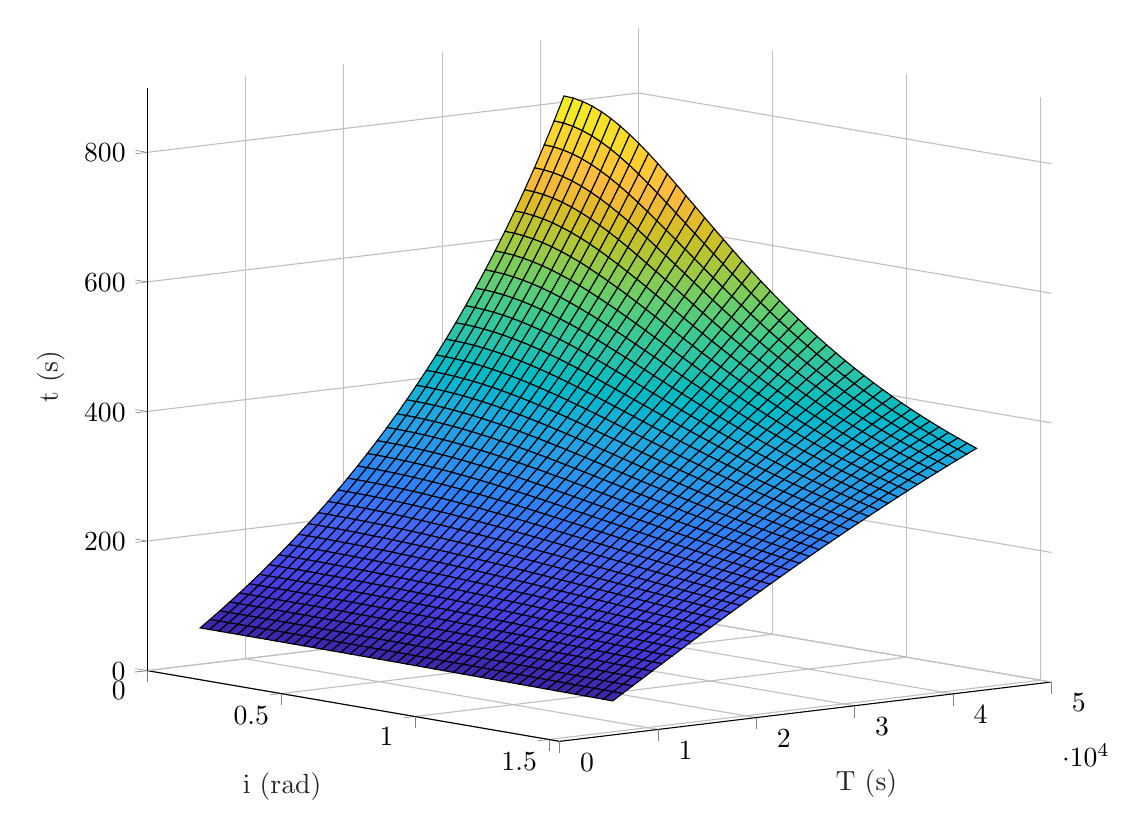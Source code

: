 % This file was created by matlab2tikz.
%
%The latest updates can be retrieved from
%  http://www.mathworks.com/matlabcentral/fileexchange/22022-matlab2tikz-matlab2tikz
%where you can also make suggestions and rate matlab2tikz.
%
\begin{tikzpicture}

\begin{axis}[%
width=4.521in,
height=3.566in,
at={(0.758in,0.481in)},
scale only axis,
xmin=0,
xmax=1.54,
tick align=outside,
xlabel style={font=\color{white!15!black}},
xlabel={i (rad)},
ymin=0,
ymax=50000,
ylabel style={font=\color{white!15!black}},
ylabel={T (s)},
zmin=0,
zmax=900,
zlabel style={font=\color{white!15!black}},
zlabel={t (s)},
view={-310}{9},
axis background/.style={fill=white},
axis x line*=bottom,
axis y line*=left,
axis z line*=left,
xmajorgrids,
ymajorgrids,
zmajorgrids
]

\addplot3[%
surf,
shader=flat corner, draw=black, z buffer=sort, colormap={mymap}{[1pt] rgb(0pt)=(0.242,0.15,0.66); rgb(1pt)=(0.244,0.153,0.673); rgb(2pt)=(0.246,0.157,0.685); rgb(3pt)=(0.248,0.161,0.696); rgb(4pt)=(0.25,0.165,0.707); rgb(5pt)=(0.252,0.169,0.718); rgb(6pt)=(0.254,0.173,0.729); rgb(7pt)=(0.256,0.177,0.739); rgb(8pt)=(0.258,0.181,0.75); rgb(9pt)=(0.259,0.185,0.761); rgb(11pt)=(0.263,0.193,0.783); rgb(12pt)=(0.265,0.197,0.794); rgb(13pt)=(0.266,0.201,0.804); rgb(14pt)=(0.268,0.205,0.815); rgb(15pt)=(0.269,0.209,0.825); rgb(16pt)=(0.27,0.214,0.835); rgb(17pt)=(0.272,0.218,0.844); rgb(18pt)=(0.273,0.223,0.853); rgb(19pt)=(0.274,0.228,0.861); rgb(20pt)=(0.275,0.233,0.869); rgb(21pt)=(0.276,0.238,0.877); rgb(22pt)=(0.277,0.243,0.884); rgb(23pt)=(0.277,0.249,0.891); rgb(24pt)=(0.278,0.254,0.897); rgb(25pt)=(0.279,0.26,0.903); rgb(26pt)=(0.279,0.265,0.909); rgb(27pt)=(0.28,0.271,0.915); rgb(28pt)=(0.28,0.276,0.92); rgb(29pt)=(0.281,0.282,0.925); rgb(30pt)=(0.281,0.287,0.93); rgb(31pt)=(0.281,0.293,0.935); rgb(32pt)=(0.281,0.298,0.94); rgb(33pt)=(0.281,0.304,0.944); rgb(34pt)=(0.281,0.309,0.948); rgb(35pt)=(0.281,0.315,0.952); rgb(36pt)=(0.281,0.32,0.956); rgb(37pt)=(0.281,0.326,0.96); rgb(38pt)=(0.281,0.331,0.964); rgb(39pt)=(0.28,0.337,0.967); rgb(40pt)=(0.28,0.342,0.97); rgb(41pt)=(0.279,0.347,0.973); rgb(42pt)=(0.278,0.353,0.976); rgb(43pt)=(0.278,0.358,0.979); rgb(44pt)=(0.277,0.364,0.982); rgb(45pt)=(0.275,0.369,0.984); rgb(46pt)=(0.274,0.375,0.986); rgb(47pt)=(0.273,0.38,0.988); rgb(48pt)=(0.271,0.386,0.99); rgb(49pt)=(0.269,0.392,0.991); rgb(50pt)=(0.267,0.397,0.992); rgb(51pt)=(0.265,0.403,0.994); rgb(52pt)=(0.262,0.409,0.995); rgb(53pt)=(0.259,0.414,0.996); rgb(54pt)=(0.256,0.42,0.997); rgb(55pt)=(0.252,0.426,0.997); rgb(56pt)=(0.247,0.432,0.998); rgb(57pt)=(0.242,0.438,0.999); rgb(58pt)=(0.237,0.444,1.0); rgb(59pt)=(0.231,0.45,1.0); rgb(60pt)=(0.225,0.456,0.999); rgb(61pt)=(0.219,0.462,0.997); rgb(62pt)=(0.213,0.468,0.995); rgb(63pt)=(0.207,0.474,0.993); rgb(64pt)=(0.201,0.48,0.991); rgb(65pt)=(0.195,0.486,0.989); rgb(66pt)=(0.19,0.492,0.987); rgb(67pt)=(0.187,0.497,0.984); rgb(68pt)=(0.185,0.503,0.982); rgb(69pt)=(0.183,0.508,0.979); rgb(70pt)=(0.182,0.514,0.977); rgb(71pt)=(0.181,0.519,0.974); rgb(72pt)=(0.179,0.524,0.971); rgb(73pt)=(0.178,0.53,0.968); rgb(74pt)=(0.178,0.535,0.964); rgb(75pt)=(0.177,0.54,0.96); rgb(76pt)=(0.177,0.545,0.956); rgb(77pt)=(0.176,0.55,0.952); rgb(78pt)=(0.175,0.555,0.947); rgb(79pt)=(0.174,0.56,0.943); rgb(80pt)=(0.172,0.566,0.939); rgb(81pt)=(0.169,0.571,0.936); rgb(82pt)=(0.165,0.576,0.932); rgb(83pt)=(0.161,0.581,0.929); rgb(84pt)=(0.157,0.585,0.925); rgb(85pt)=(0.154,0.59,0.922); rgb(86pt)=(0.151,0.595,0.918); rgb(87pt)=(0.149,0.6,0.915); rgb(88pt)=(0.147,0.604,0.911); rgb(89pt)=(0.146,0.609,0.908); rgb(90pt)=(0.145,0.614,0.905); rgb(91pt)=(0.143,0.618,0.902); rgb(92pt)=(0.141,0.623,0.9); rgb(93pt)=(0.138,0.627,0.897); rgb(94pt)=(0.135,0.632,0.895); rgb(95pt)=(0.132,0.636,0.893); rgb(96pt)=(0.129,0.641,0.891); rgb(97pt)=(0.125,0.645,0.889); rgb(98pt)=(0.122,0.65,0.886); rgb(99pt)=(0.118,0.654,0.883); rgb(100pt)=(0.115,0.658,0.88); rgb(101pt)=(0.112,0.663,0.877); rgb(102pt)=(0.108,0.667,0.873); rgb(103pt)=(0.105,0.671,0.87); rgb(104pt)=(0.101,0.675,0.865); rgb(105pt)=(0.096,0.679,0.861); rgb(106pt)=(0.091,0.683,0.856); rgb(107pt)=(0.086,0.686,0.851); rgb(108pt)=(0.079,0.69,0.846); rgb(109pt)=(0.071,0.694,0.841); rgb(110pt)=(0.063,0.697,0.836); rgb(111pt)=(0.053,0.701,0.83); rgb(112pt)=(0.043,0.704,0.824); rgb(113pt)=(0.033,0.707,0.818); rgb(114pt)=(0.023,0.71,0.812); rgb(115pt)=(0.015,0.713,0.806); rgb(116pt)=(0.009,0.716,0.8); rgb(117pt)=(0.005,0.719,0.794); rgb(118pt)=(0.002,0.722,0.788); rgb(119pt)=(0.001,0.725,0.781); rgb(120pt)=(0.002,0.728,0.775); rgb(121pt)=(0.005,0.73,0.769); rgb(122pt)=(0.009,0.733,0.762); rgb(123pt)=(0.016,0.735,0.756); rgb(124pt)=(0.025,0.738,0.749); rgb(125pt)=(0.037,0.74,0.743); rgb(126pt)=(0.05,0.742,0.736); rgb(127pt)=(0.064,0.745,0.729); rgb(128pt)=(0.077,0.747,0.722); rgb(129pt)=(0.09,0.749,0.716); rgb(130pt)=(0.102,0.751,0.709); rgb(131pt)=(0.114,0.753,0.702); rgb(132pt)=(0.125,0.755,0.695); rgb(133pt)=(0.135,0.757,0.688); rgb(134pt)=(0.145,0.759,0.681); rgb(135pt)=(0.153,0.761,0.674); rgb(136pt)=(0.161,0.763,0.667); rgb(137pt)=(0.168,0.766,0.66); rgb(138pt)=(0.174,0.768,0.653); rgb(139pt)=(0.18,0.77,0.645); rgb(140pt)=(0.185,0.772,0.638); rgb(141pt)=(0.191,0.774,0.63); rgb(142pt)=(0.195,0.776,0.623); rgb(143pt)=(0.2,0.779,0.615); rgb(144pt)=(0.206,0.781,0.607); rgb(145pt)=(0.212,0.783,0.598); rgb(146pt)=(0.218,0.785,0.59); rgb(147pt)=(0.224,0.787,0.581); rgb(148pt)=(0.232,0.789,0.573); rgb(149pt)=(0.24,0.79,0.564); rgb(150pt)=(0.249,0.792,0.555); rgb(151pt)=(0.259,0.794,0.545); rgb(152pt)=(0.27,0.795,0.536); rgb(153pt)=(0.281,0.796,0.527); rgb(154pt)=(0.293,0.797,0.517); rgb(155pt)=(0.305,0.798,0.507); rgb(156pt)=(0.318,0.799,0.497); rgb(157pt)=(0.33,0.8,0.488); rgb(158pt)=(0.342,0.801,0.477); rgb(159pt)=(0.355,0.802,0.467); rgb(160pt)=(0.367,0.802,0.456); rgb(161pt)=(0.38,0.803,0.445); rgb(162pt)=(0.392,0.803,0.434); rgb(163pt)=(0.405,0.803,0.423); rgb(164pt)=(0.418,0.803,0.412); rgb(165pt)=(0.432,0.803,0.401); rgb(166pt)=(0.446,0.802,0.39); rgb(167pt)=(0.461,0.802,0.38); rgb(168pt)=(0.475,0.801,0.369); rgb(169pt)=(0.49,0.8,0.359); rgb(170pt)=(0.504,0.799,0.348); rgb(171pt)=(0.519,0.798,0.337); rgb(172pt)=(0.533,0.797,0.327); rgb(173pt)=(0.547,0.796,0.316); rgb(175pt)=(0.575,0.793,0.294); rgb(176pt)=(0.589,0.791,0.283); rgb(177pt)=(0.602,0.79,0.273); rgb(178pt)=(0.616,0.788,0.262); rgb(179pt)=(0.63,0.786,0.252); rgb(180pt)=(0.643,0.784,0.242); rgb(181pt)=(0.657,0.782,0.233); rgb(182pt)=(0.67,0.78,0.224); rgb(183pt)=(0.683,0.777,0.215); rgb(184pt)=(0.696,0.775,0.207); rgb(185pt)=(0.709,0.773,0.2); rgb(186pt)=(0.722,0.77,0.192); rgb(187pt)=(0.734,0.768,0.185); rgb(188pt)=(0.747,0.765,0.178); rgb(189pt)=(0.759,0.763,0.172); rgb(190pt)=(0.771,0.76,0.166); rgb(191pt)=(0.783,0.758,0.161); rgb(192pt)=(0.794,0.755,0.157); rgb(193pt)=(0.806,0.753,0.155); rgb(194pt)=(0.817,0.75,0.153); rgb(195pt)=(0.828,0.748,0.154); rgb(196pt)=(0.839,0.746,0.155); rgb(197pt)=(0.85,0.744,0.156); rgb(198pt)=(0.86,0.741,0.159); rgb(199pt)=(0.87,0.739,0.162); rgb(200pt)=(0.88,0.737,0.165); rgb(201pt)=(0.89,0.735,0.17); rgb(202pt)=(0.9,0.734,0.175); rgb(203pt)=(0.909,0.732,0.181); rgb(204pt)=(0.918,0.731,0.189); rgb(205pt)=(0.927,0.73,0.197); rgb(206pt)=(0.936,0.729,0.206); rgb(207pt)=(0.944,0.729,0.215); rgb(208pt)=(0.952,0.728,0.224); rgb(209pt)=(0.961,0.729,0.231); rgb(210pt)=(0.969,0.729,0.237); rgb(211pt)=(0.977,0.73,0.242); rgb(212pt)=(0.984,0.733,0.245); rgb(213pt)=(0.99,0.737,0.243); rgb(214pt)=(0.995,0.741,0.239); rgb(215pt)=(0.997,0.746,0.235); rgb(216pt)=(0.997,0.751,0.231); rgb(217pt)=(0.997,0.757,0.227); rgb(218pt)=(0.997,0.763,0.222); rgb(219pt)=(0.997,0.768,0.218); rgb(220pt)=(0.997,0.774,0.214); rgb(221pt)=(0.996,0.78,0.209); rgb(222pt)=(0.996,0.786,0.205); rgb(223pt)=(0.995,0.791,0.201); rgb(224pt)=(0.994,0.797,0.197); rgb(225pt)=(0.992,0.803,0.194); rgb(226pt)=(0.991,0.809,0.191); rgb(227pt)=(0.989,0.816,0.188); rgb(228pt)=(0.986,0.822,0.185); rgb(229pt)=(0.984,0.828,0.182); rgb(230pt)=(0.981,0.834,0.179); rgb(231pt)=(0.978,0.84,0.176); rgb(232pt)=(0.975,0.847,0.173); rgb(233pt)=(0.972,0.853,0.17); rgb(234pt)=(0.969,0.859,0.167); rgb(235pt)=(0.967,0.865,0.164); rgb(236pt)=(0.965,0.872,0.161); rgb(237pt)=(0.963,0.878,0.158); rgb(238pt)=(0.962,0.884,0.156); rgb(239pt)=(0.961,0.89,0.153); rgb(240pt)=(0.96,0.896,0.151); rgb(241pt)=(0.96,0.902,0.148); rgb(242pt)=(0.96,0.908,0.145); rgb(243pt)=(0.96,0.914,0.142); rgb(244pt)=(0.96,0.92,0.138); rgb(245pt)=(0.961,0.926,0.134); rgb(246pt)=(0.962,0.932,0.13); rgb(247pt)=(0.963,0.938,0.126); rgb(248pt)=(0.964,0.944,0.122); rgb(249pt)=(0.966,0.949,0.117); rgb(250pt)=(0.967,0.955,0.112); rgb(251pt)=(0.969,0.961,0.106); rgb(252pt)=(0.971,0.967,0.1); rgb(253pt)=(0.973,0.972,0.094); rgb(254pt)=(0.975,0.978,0.087); rgb(255pt)=(0.977,0.984,0.081)}, mesh/rows=45]
table[row sep=crcr, point meta=\thisrow{c}] {%
%
x	y	z	c\\
0	5400	56	56\\
0	6400	67.2	67.2\\
0	7400	78.684	78.684\\
0	8400	90.462	90.462\\
0	9400	102.545	102.545\\
0	10400	114.947	114.947\\
0	11400	127.68	127.68\\
0	12400	140.757	140.757\\
0	13400	154.192	154.192\\
0	14400	168	168\\
0	15400	182.197	182.197\\
0	16400	196.8	196.8\\
0	17400	211.826	211.826\\
0	18400	227.294	227.294\\
0	19400	243.224	243.224\\
0	20400	259.636	259.636\\
0	21400	276.554	276.554\\
0	22400	294	294\\
0	23400	312	312\\
0	24400	330.581	330.581\\
0	25400	349.77	349.77\\
0	26400	369.6	369.6\\
0	27400	390.102	390.102\\
0	28400	411.31	411.31\\
0	29400	433.263	433.263\\
0	30400	456	456\\
0	31400	479.564	479.564\\
0	32400	504	504\\
0	33400	529.358	529.358\\
0	34400	555.692	555.692\\
0	35400	583.059	583.059\\
0	36400	611.52	611.52\\
0	37400	641.143	641.143\\
0	38400	672	672\\
0	39400	704.17	704.17\\
0	40400	737.739	737.739\\
0	41400	772.8	772.8\\
0	42400	809.455	809.455\\
0.035	5400	55.998	55.998\\
0.035	6400	67.196	67.196\\
0.035	7400	78.679	78.679\\
0.035	8400	90.455	90.455\\
0.035	9400	102.537	102.537\\
0.035	10400	114.936	114.936\\
0.035	11400	127.666	127.666\\
0.035	12400	140.74	140.74\\
0.035	13400	154.171	154.171\\
0.035	14400	167.975	167.975\\
0.035	15400	182.168	182.168\\
0.035	16400	196.765	196.765\\
0.035	17400	211.785	211.785\\
0.035	18400	227.246	227.246\\
0.035	19400	243.168	243.168\\
0.035	20400	259.572	259.572\\
0.035	21400	276.48	276.48\\
0.035	22400	293.915	293.915\\
0.035	23400	311.903	311.903\\
0.035	24400	330.47	330.47\\
0.035	25400	349.644	349.644\\
0.035	26400	369.457	369.457\\
0.035	27400	389.939	389.939\\
0.035	28400	411.127	411.127\\
0.035	29400	433.056	433.056\\
0.035	30400	455.766	455.766\\
0.035	31400	479.3	479.3\\
0.035	32400	503.704	503.704\\
0.035	33400	529.026	529.026\\
0.035	34400	555.319	555.319\\
0.035	35400	582.639	582.639\\
0.035	36400	611.049	611.049\\
0.035	37400	640.615	640.615\\
0.035	38400	671.408	671.408\\
0.035	39400	703.507	703.507\\
0.035	40400	736.995	736.995\\
0.035	41400	771.965	771.965\\
0.035	42400	808.518	808.518\\
0.07	5400	55.99	55.99\\
0.07	6400	67.186	67.186\\
0.07	7400	78.664	78.664\\
0.07	8400	90.435	90.435\\
0.07	9400	102.511	102.511\\
0.07	10400	114.904	114.904\\
0.07	11400	127.625	127.625\\
0.07	12400	140.689	140.689\\
0.07	13400	154.11	154.11\\
0.07	14400	167.901	167.901\\
0.07	15400	182.08	182.08\\
0.07	16400	196.661	196.661\\
0.07	17400	211.662	211.662\\
0.07	18400	227.103	227.103\\
0.07	19400	243.002	243.002\\
0.07	20400	259.379	259.379\\
0.07	21400	276.258	276.258\\
0.07	22400	293.66	293.66\\
0.07	23400	311.612	311.612\\
0.07	24400	330.138	330.138\\
0.07	25400	349.266	349.266\\
0.07	26400	369.028	369.028\\
0.07	27400	389.454	389.454\\
0.07	28400	410.578	410.578\\
0.07	29400	432.436	432.436\\
0.07	30400	455.068	455.068\\
0.07	31400	478.514	478.514\\
0.07	32400	502.819	502.819\\
0.07	33400	528.032	528.032\\
0.07	34400	554.202	554.202\\
0.07	35400	581.387	581.387\\
0.07	36400	609.645	609.645\\
0.07	37400	639.04	639.04\\
0.07	38400	669.643	669.643\\
0.07	39400	701.528	701.528\\
0.07	40400	734.777	734.777\\
0.07	41400	769.478	769.478\\
0.07	42400	805.729	805.729\\
0.105	5400	55.978	55.978\\
0.105	6400	67.168	67.168\\
0.105	7400	78.639	78.639\\
0.105	8400	90.402	90.402\\
0.105	9400	102.468	102.468\\
0.105	10400	114.849	114.849\\
0.105	11400	127.557	127.557\\
0.105	12400	140.605	140.605\\
0.105	13400	154.008	154.008\\
0.105	14400	167.778	167.778\\
0.105	15400	181.933	181.933\\
0.105	16400	196.487	196.487\\
0.105	17400	211.459	211.459\\
0.105	18400	226.865	226.865\\
0.105	19400	242.725	242.725\\
0.105	20400	259.06	259.06\\
0.105	21400	275.89	275.89\\
0.105	22400	293.238	293.238\\
0.105	23400	311.128	311.128\\
0.105	24400	329.587	329.587\\
0.105	25400	348.64	348.64\\
0.105	26400	368.317	368.317\\
0.105	27400	388.649	388.649\\
0.105	28400	409.668	409.668\\
0.105	29400	431.41	431.41\\
0.105	30400	453.911	453.911\\
0.105	31400	477.212	477.212\\
0.105	32400	501.356	501.356\\
0.105	33400	526.389	526.389\\
0.105	34400	552.359	552.359\\
0.105	35400	579.319	579.319\\
0.105	36400	607.327	607.327\\
0.105	37400	636.443	636.443\\
0.105	38400	666.733	666.733\\
0.105	39400	698.269	698.269\\
0.105	40400	731.127	731.127\\
0.105	41400	765.39	765.39\\
0.105	42400	801.149	801.149\\
0.14	5400	55.961	55.961\\
0.14	6400	67.143	67.143\\
0.14	7400	78.605	78.605\\
0.14	8400	90.356	90.356\\
0.14	9400	102.408	102.408\\
0.14	10400	114.773	114.773\\
0.14	11400	127.462	127.462\\
0.14	12400	140.488	140.488\\
0.14	13400	153.865	153.865\\
0.14	14400	167.607	167.607\\
0.14	15400	181.728	181.728\\
0.14	16400	196.246	196.246\\
0.14	17400	211.175	211.175\\
0.14	18400	226.533	226.533\\
0.14	19400	242.34	242.34\\
0.14	20400	258.615	258.615\\
0.14	21400	275.377	275.377\\
0.14	22400	292.65	292.65\\
0.14	23400	310.457	310.457\\
0.14	24400	328.821	328.821\\
0.14	25400	347.769	347.769\\
0.14	26400	367.33	367.33\\
0.14	27400	387.532	387.532\\
0.14	28400	408.406	408.406\\
0.14	29400	429.986	429.986\\
0.14	30400	452.309	452.309\\
0.14	31400	475.41	475.41\\
0.14	32400	499.332	499.332\\
0.14	33400	524.117	524.117\\
0.14	34400	549.811	549.811\\
0.14	35400	576.464	576.464\\
0.14	36400	604.13	604.13\\
0.14	37400	632.864	632.864\\
0.14	38400	662.728	662.728\\
0.14	39400	693.787	693.787\\
0.14	40400	726.113	726.113\\
0.14	41400	759.781	759.781\\
0.14	42400	794.872	794.872\\
0.175	5400	55.939	55.939\\
0.175	6400	67.111	67.111\\
0.175	7400	78.561	78.561\\
0.175	8400	90.297	90.297\\
0.175	9400	102.332	102.332\\
0.175	10400	114.675	114.675\\
0.175	11400	127.34	127.34\\
0.175	12400	140.338	140.338\\
0.175	13400	153.683	153.683\\
0.175	14400	167.388	167.388\\
0.175	15400	181.467	181.467\\
0.175	16400	195.937	195.937\\
0.175	17400	210.812	210.812\\
0.175	18400	226.11	226.11\\
0.175	19400	241.849	241.849\\
0.175	20400	258.047	258.047\\
0.175	21400	274.724	274.724\\
0.175	22400	291.901	291.901\\
0.175	23400	309.601	309.601\\
0.175	24400	327.846	327.846\\
0.175	25400	346.662	346.662\\
0.175	26400	366.074	366.074\\
0.175	27400	386.112	386.112\\
0.175	28400	406.803	406.803\\
0.175	29400	428.18	428.18\\
0.175	30400	450.276	450.276\\
0.175	31400	473.127	473.127\\
0.175	32400	496.769	496.769\\
0.175	33400	521.243	521.243\\
0.175	34400	546.592	546.592\\
0.175	35400	572.861	572.861\\
0.175	36400	600.099	600.099\\
0.175	37400	628.357	628.357\\
0.175	38400	657.691	657.691\\
0.175	39400	688.159	688.159\\
0.175	40400	719.826	719.826\\
0.175	41400	752.758	752.758\\
0.175	42400	787.028	787.028\\
0.21	5400	55.913	55.913\\
0.21	6400	67.073	67.073\\
0.21	7400	78.507	78.507\\
0.21	8400	90.225	90.225\\
0.21	9400	102.238	102.238\\
0.21	10400	114.557	114.557\\
0.21	11400	127.192	127.192\\
0.21	12400	140.156	140.156\\
0.21	13400	153.461	153.461\\
0.21	14400	167.121	167.121\\
0.21	15400	181.15	181.15\\
0.21	16400	195.562	195.562\\
0.21	17400	210.372	210.372\\
0.21	18400	225.597	225.597\\
0.21	19400	241.253	241.253\\
0.21	20400	257.359	257.359\\
0.21	21400	273.933	273.933\\
0.21	22400	290.995	290.995\\
0.21	23400	308.566	308.566\\
0.21	24400	326.668	326.668\\
0.21	25400	345.325	345.325\\
0.21	26400	364.56	364.56\\
0.21	27400	384.401	384.401\\
0.21	28400	404.874	404.874\\
0.21	29400	426.008	426.008\\
0.21	30400	447.834	447.834\\
0.21	31400	470.385	470.385\\
0.21	32400	493.695	493.695\\
0.21	33400	517.801	517.801\\
0.21	34400	542.741	542.741\\
0.21	35400	568.556	568.556\\
0.21	36400	595.289	595.289\\
0.21	37400	622.988	622.988\\
0.21	38400	651.699	651.699\\
0.21	39400	681.477	681.477\\
0.21	40400	712.374	712.374\\
0.21	41400	744.451	744.451\\
0.21	42400	777.768	777.768\\
0.245	5400	55.881	55.881\\
0.245	6400	67.027	67.027\\
0.245	7400	78.444	78.444\\
0.245	8400	90.141	90.141\\
0.245	9400	102.129	102.129\\
0.245	10400	114.417	114.417\\
0.245	11400	127.018	127.018\\
0.245	12400	139.942	139.942\\
0.245	13400	153.201	153.201\\
0.245	14400	166.809	166.809\\
0.245	15400	180.778	180.778\\
0.245	16400	195.122	195.122\\
0.245	17400	209.856	209.856\\
0.245	18400	224.996	224.996\\
0.245	19400	240.556	240.556\\
0.245	20400	256.555	256.555\\
0.245	21400	273.009	273.009\\
0.245	22400	289.937	289.937\\
0.245	23400	307.36	307.36\\
0.245	24400	325.296	325.296\\
0.245	25400	343.768	343.768\\
0.245	26400	362.799	362.799\\
0.245	27400	382.413	382.413\\
0.245	28400	402.634	402.634\\
0.245	29400	423.489	423.489\\
0.245	30400	445.006	445.006\\
0.245	31400	467.214	467.214\\
0.245	32400	490.144	490.144\\
0.245	33400	513.83	513.83\\
0.245	34400	538.304	538.304\\
0.245	35400	563.603	563.603\\
0.245	36400	589.766	589.766\\
0.245	37400	616.831	616.831\\
0.245	38400	644.842	644.842\\
0.245	39400	673.843	673.843\\
0.245	40400	703.879	703.879\\
0.245	41400	735.001	735.001\\
0.245	42400	767.259	767.259\\
0.28	5400	55.846	55.846\\
0.28	6400	66.975	66.975\\
0.28	7400	78.371	78.371\\
0.28	8400	90.044	90.044\\
0.28	9400	102.003	102.003\\
0.28	10400	114.257	114.257\\
0.28	11400	126.818	126.818\\
0.28	12400	139.696	139.696\\
0.28	13400	152.903	152.903\\
0.28	14400	166.451	166.451\\
0.28	15400	180.353	180.353\\
0.28	16400	194.62	194.62\\
0.28	17400	209.268	209.268\\
0.28	18400	224.311	224.311\\
0.28	19400	239.762	239.762\\
0.28	20400	255.639	255.639\\
0.28	21400	271.958	271.958\\
0.28	22400	288.735	288.735\\
0.28	23400	305.989	305.989\\
0.28	24400	323.738	323.738\\
0.28	25400	342.003	342.003\\
0.28	26400	360.804	360.804\\
0.28	27400	380.163	380.163\\
0.28	28400	400.102	400.102\\
0.28	29400	420.645	420.645\\
0.28	30400	441.816	441.816\\
0.28	31400	463.643	463.643\\
0.28	32400	486.152	486.152\\
0.28	33400	509.371	509.371\\
0.28	34400	533.331	533.331\\
0.28	35400	558.062	558.062\\
0.28	36400	583.597	583.597\\
0.28	37400	609.969	609.969\\
0.28	38400	637.214	637.214\\
0.28	39400	665.369	665.369\\
0.28	40400	694.472	694.472\\
0.28	41400	724.562	724.562\\
0.28	42400	755.68	755.68\\
0.315	5400	55.805	55.805\\
0.315	6400	66.916	66.916\\
0.315	7400	78.29	78.29\\
0.315	8400	89.935	89.935\\
0.315	9400	101.861	101.861\\
0.315	10400	114.077	114.077\\
0.315	11400	126.594	126.594\\
0.315	12400	139.421	139.421\\
0.315	13400	152.569	152.569\\
0.315	14400	166.051	166.051\\
0.315	15400	179.876	179.876\\
0.315	16400	194.058	194.058\\
0.315	17400	208.61	208.61\\
0.315	18400	223.544	223.544\\
0.315	19400	238.875	238.875\\
0.315	20400	254.617	254.617\\
0.315	21400	270.785	270.785\\
0.315	22400	287.394	287.394\\
0.315	23400	304.462	304.462\\
0.315	24400	322.006	322.006\\
0.315	25400	340.042	340.042\\
0.315	26400	358.59	358.59\\
0.315	27400	377.669	377.669\\
0.315	28400	397.298	397.298\\
0.315	29400	417.5	417.5\\
0.315	30400	438.295	438.295\\
0.315	31400	459.707	459.707\\
0.315	32400	481.757	481.757\\
0.315	33400	504.472	504.472\\
0.315	34400	527.876	527.876\\
0.315	35400	551.995	551.995\\
0.315	36400	576.856	576.856\\
0.315	37400	602.486	602.486\\
0.315	38400	628.915	628.915\\
0.315	39400	656.172	656.172\\
0.315	40400	684.286	684.286\\
0.315	41400	713.288	713.288\\
0.315	42400	743.21	743.21\\
0.35	5400	55.76	55.76\\
0.35	6400	66.851	66.851\\
0.35	7400	78.199	78.199\\
0.35	8400	89.814	89.814\\
0.35	9400	101.704	101.704\\
0.35	10400	113.878	113.878\\
0.35	11400	126.346	126.346\\
0.35	12400	139.116	139.116\\
0.35	13400	152.2	152.2\\
0.35	14400	165.608	165.608\\
0.35	15400	179.35	179.35\\
0.35	16400	193.438	193.438\\
0.35	17400	207.884	207.884\\
0.35	18400	222.7	222.7\\
0.35	19400	237.898	237.898\\
0.35	20400	253.492	253.492\\
0.35	21400	269.496	269.496\\
0.35	22400	285.923	285.923\\
0.35	23400	302.789	302.789\\
0.35	24400	320.108	320.108\\
0.35	25400	337.897	337.897\\
0.35	26400	356.171	356.171\\
0.35	27400	374.948	374.948\\
0.35	28400	394.245	394.245\\
0.35	29400	414.08	414.08\\
0.35	30400	434.472	434.472\\
0.35	31400	455.439	455.439\\
0.35	32400	477.002	477.002\\
0.35	33400	499.18	499.18\\
0.35	34400	521.994	521.994\\
0.35	35400	545.466	545.466\\
0.35	36400	569.618	569.618\\
0.35	37400	594.47	594.47\\
0.35	38400	620.045	620.045\\
0.35	39400	646.366	646.366\\
0.35	40400	673.454	673.454\\
0.35	41400	701.334	701.334\\
0.35	42400	730.026	730.026\\
0.385	5400	55.711	55.711\\
0.385	6400	66.779	66.779\\
0.385	7400	78.1	78.1\\
0.385	8400	89.682	89.682\\
0.385	9400	101.532	101.532\\
0.385	10400	113.66	113.66\\
0.385	11400	126.074	126.074\\
0.385	12400	138.783	138.783\\
0.385	13400	151.797	151.797\\
0.385	14400	165.124	165.124\\
0.385	15400	178.776	178.776\\
0.385	16400	192.762	192.762\\
0.385	17400	207.093	207.093\\
0.385	18400	221.781	221.781\\
0.385	19400	236.837	236.837\\
0.385	20400	252.272	252.272\\
0.385	21400	268.099	268.099\\
0.385	22400	284.33	284.33\\
0.385	23400	300.979	300.979\\
0.385	24400	318.058	318.058\\
0.385	25400	335.582	335.582\\
0.385	26400	353.565	353.565\\
0.385	27400	372.021	372.021\\
0.385	28400	390.964	390.964\\
0.385	29400	410.411	410.411\\
0.385	30400	430.376	430.376\\
0.385	31400	450.876	450.876\\
0.385	32400	471.926	471.926\\
0.385	33400	493.543	493.543\\
0.385	34400	515.742	515.742\\
0.385	35400	538.542	538.542\\
0.385	36400	561.957	561.957\\
0.385	37400	586.005	586.005\\
0.385	38400	610.702	610.702\\
0.385	39400	636.064	636.064\\
0.385	40400	662.107	662.107\\
0.385	41400	688.846	688.846\\
0.385	42400	716.295	716.295\\
0.42	5400	55.657	55.657\\
0.42	6400	66.701	66.701\\
0.42	7400	77.992	77.992\\
0.42	8400	89.538	89.538\\
0.42	9400	101.346	101.346\\
0.42	10400	113.424	113.424\\
0.42	11400	125.78	125.78\\
0.42	12400	138.423	138.423\\
0.42	13400	151.36	151.36\\
0.42	14400	164.602	164.602\\
0.42	15400	178.156	178.156\\
0.42	16400	192.033	192.033\\
0.42	17400	206.242	206.242\\
0.42	18400	220.792	220.792\\
0.42	19400	235.695	235.695\\
0.42	20400	250.961	250.961\\
0.42	21400	266.6	266.6\\
0.42	22400	282.623	282.623\\
0.42	23400	299.042	299.042\\
0.42	24400	315.868	315.868\\
0.42	25400	333.112	333.112\\
0.42	26400	350.788	350.788\\
0.42	27400	368.906	368.906\\
0.42	28400	387.479	387.479\\
0.42	29400	406.52	406.52\\
0.42	30400	426.041	426.041\\
0.42	31400	446.054	446.054\\
0.42	32400	466.573	466.573\\
0.42	33400	487.609	487.609\\
0.42	34400	509.176	509.176\\
0.42	35400	531.284	531.284\\
0.42	36400	553.947	553.947\\
0.42	37400	577.176	577.176\\
0.42	38400	600.982	600.982\\
0.42	39400	625.375	625.375\\
0.42	40400	650.366	650.366\\
0.42	41400	675.963	675.963\\
0.42	42400	702.173	702.173\\
0.455	5400	55.599	55.599\\
0.455	6400	66.617	66.617\\
0.455	7400	77.876	77.876\\
0.455	8400	89.383	89.383\\
0.455	9400	101.146	101.146\\
0.455	10400	113.17	113.17\\
0.455	11400	125.464	125.464\\
0.455	12400	138.036	138.036\\
0.455	13400	150.893	150.893\\
0.455	14400	164.042	164.042\\
0.455	15400	177.493	177.493\\
0.455	16400	191.254	191.254\\
0.455	17400	205.332	205.332\\
0.455	18400	219.738	219.738\\
0.455	19400	234.479	234.479\\
0.455	20400	249.566	249.566\\
0.455	21400	265.006	265.006\\
0.455	22400	280.811	280.811\\
0.455	23400	296.988	296.988\\
0.455	24400	313.548	313.548\\
0.455	25400	330.501	330.501\\
0.455	26400	347.856	347.856\\
0.455	27400	365.623	365.623\\
0.455	28400	383.813	383.813\\
0.455	29400	402.434	402.434\\
0.455	30400	421.496	421.496\\
0.455	31400	441.009	441.009\\
0.455	32400	460.983	460.983\\
0.455	33400	481.426	481.426\\
0.455	34400	502.348	502.348\\
0.455	35400	523.756	523.756\\
0.455	36400	545.658	545.658\\
0.455	37400	568.062	568.062\\
0.455	38400	590.974	590.974\\
0.455	39400	614.4	614.4\\
0.455	40400	638.345	638.345\\
0.455	41400	662.811	662.811\\
0.455	42400	687.802	687.802\\
0.49	5400	55.537	55.537\\
0.49	6400	66.527	66.527\\
0.49	7400	77.752	77.752\\
0.49	8400	89.218	89.218\\
0.49	9400	100.932	100.932\\
0.49	10400	112.899	112.899\\
0.49	11400	125.128	125.128\\
0.49	12400	137.624	137.624\\
0.49	13400	150.395	150.395\\
0.49	14400	163.448	163.448\\
0.49	15400	176.789	176.789\\
0.49	16400	190.427	190.427\\
0.49	17400	204.369	204.369\\
0.49	18400	218.622	218.622\\
0.49	19400	233.194	233.194\\
0.49	20400	248.093	248.093\\
0.49	21400	263.326	263.326\\
0.49	22400	278.902	278.902\\
0.49	23400	294.829	294.829\\
0.49	24400	311.113	311.113\\
0.49	25400	327.763	327.763\\
0.49	26400	344.788	344.788\\
0.49	27400	362.193	362.193\\
0.49	28400	379.988	379.988\\
0.49	29400	398.178	398.178\\
0.49	30400	416.772	416.772\\
0.49	31400	435.776	435.776\\
0.49	32400	455.197	455.197\\
0.49	33400	475.04	475.04\\
0.49	34400	495.311	495.311\\
0.49	35400	516.015	516.015\\
0.49	36400	537.156	537.156\\
0.49	37400	558.737	558.737\\
0.49	38400	580.762	580.762\\
0.49	39400	603.231	603.231\\
0.49	40400	626.146	626.146\\
0.49	41400	649.505	649.505\\
0.49	42400	673.306	673.306\\
0.525	5400	55.471	55.471\\
0.525	6400	66.431	66.431\\
0.525	7400	77.62	77.62\\
0.525	8400	89.042	89.042\\
0.525	9400	100.704	100.704\\
0.525	10400	112.612	112.612\\
0.525	11400	124.771	124.771\\
0.525	12400	137.188	137.188\\
0.525	13400	149.869	149.869\\
0.525	14400	162.82	162.82\\
0.525	15400	176.047	176.047\\
0.525	16400	189.556	189.556\\
0.525	17400	203.355	203.355\\
0.525	18400	217.449	217.449\\
0.525	19400	231.844	231.844\\
0.525	20400	246.548	246.548\\
0.525	21400	261.567	261.567\\
0.525	22400	276.907	276.907\\
0.525	23400	292.574	292.574\\
0.525	24400	308.574	308.574\\
0.525	25400	324.914	324.914\\
0.525	26400	341.599	341.599\\
0.525	27400	358.635	358.635\\
0.525	28400	376.027	376.027\\
0.525	29400	393.78	393.78\\
0.525	30400	411.899	411.899\\
0.525	31400	430.389	430.389\\
0.525	32400	449.252	449.252\\
0.525	33400	468.493	468.493\\
0.525	34400	488.114	488.114\\
0.525	35400	508.116	508.116\\
0.525	36400	528.501	528.501\\
0.525	37400	549.27	549.27\\
0.525	38400	570.421	570.421\\
0.525	39400	591.952	591.952\\
0.525	40400	613.862	613.862\\
0.525	41400	636.144	636.144\\
0.525	42400	658.795	658.795\\
0.56	5400	55.401	55.401\\
0.56	6400	66.33	66.33\\
0.56	7400	77.48	77.48\\
0.56	8400	88.857	88.857\\
0.56	9400	100.465	100.465\\
0.56	10400	112.31	112.31\\
0.56	11400	124.396	124.396\\
0.56	12400	136.73	136.73\\
0.56	13400	149.316	149.316\\
0.56	14400	162.161	162.161\\
0.56	15400	175.268	175.268\\
0.56	16400	188.644	188.644\\
0.56	17400	202.294	202.294\\
0.56	18400	216.223	216.223\\
0.56	19400	230.436	230.436\\
0.56	20400	244.939	244.939\\
0.56	21400	259.736	259.736\\
0.56	22400	274.833	274.833\\
0.56	23400	290.234	290.234\\
0.56	24400	305.944	305.944\\
0.56	25400	321.967	321.967\\
0.56	26400	338.306	338.306\\
0.56	27400	354.967	354.967\\
0.56	28400	371.952	371.952\\
0.56	29400	389.264	389.264\\
0.56	30400	406.906	406.906\\
0.56	31400	424.879	424.879\\
0.56	32400	443.186	443.186\\
0.56	33400	461.827	461.827\\
0.56	34400	480.802	480.802\\
0.56	35400	500.11	500.11\\
0.56	36400	519.751	519.751\\
0.56	37400	539.722	539.722\\
0.56	38400	560.018	560.018\\
0.56	39400	580.637	580.637\\
0.56	40400	601.573	601.573\\
0.56	41400	622.817	622.817\\
0.56	42400	644.364	644.364\\
0.595	5400	55.328	55.328\\
0.595	6400	66.224	66.224\\
0.595	7400	77.334	77.334\\
0.595	8400	88.662	88.662\\
0.595	9400	100.214	100.214\\
0.595	10400	111.992	111.992\\
0.595	11400	124.003	124.003\\
0.595	12400	136.25	136.25\\
0.595	13400	148.738	148.738\\
0.595	14400	161.472	161.472\\
0.595	15400	174.456	174.456\\
0.595	16400	187.693	187.693\\
0.595	17400	201.19	201.19\\
0.595	18400	214.949	214.949\\
0.595	19400	228.974	228.974\\
0.595	20400	243.271	243.271\\
0.595	21400	257.842	257.842\\
0.595	22400	272.69	272.69\\
0.595	23400	287.82	287.82\\
0.595	24400	303.234	303.234\\
0.595	25400	318.936	318.936\\
0.595	26400	334.926	334.926\\
0.595	27400	351.208	351.208\\
0.595	28400	367.784	367.784\\
0.595	29400	384.653	384.653\\
0.595	30400	401.818	401.818\\
0.595	31400	419.277	419.277\\
0.595	32400	437.031	437.031\\
0.595	33400	455.078	455.078\\
0.595	34400	473.416	473.416\\
0.595	35400	492.043	492.043\\
0.595	36400	510.955	510.955\\
0.595	37400	530.147	530.147\\
0.595	38400	549.615	549.615\\
0.595	39400	569.351	569.351\\
0.595	40400	589.348	589.348\\
0.595	41400	609.598	609.598\\
0.595	42400	630.09	630.09\\
0.63	5400	55.251	55.251\\
0.63	6400	66.112	66.112\\
0.63	7400	77.18	77.18\\
0.63	8400	88.458	88.458\\
0.63	9400	99.951	99.951\\
0.63	10400	111.661	111.661\\
0.63	11400	123.593	123.593\\
0.63	12400	135.75	135.75\\
0.63	13400	148.137	148.137\\
0.63	14400	160.757	160.757\\
0.63	15400	173.612	173.612\\
0.63	16400	186.708	186.708\\
0.63	17400	200.046	200.046\\
0.63	18400	213.631	213.631\\
0.63	19400	227.465	227.465\\
0.63	20400	241.55	241.55\\
0.63	21400	255.89	255.89\\
0.63	22400	270.487	270.487\\
0.63	23400	285.342	285.342\\
0.63	24400	300.458	300.458\\
0.63	25400	315.835	315.835\\
0.63	26400	331.474	331.474\\
0.63	27400	347.377	347.377\\
0.63	28400	363.542	363.542\\
0.63	29400	379.971	379.971\\
0.63	30400	396.661	396.661\\
0.63	31400	413.611	413.611\\
0.63	32400	430.818	430.818\\
0.63	33400	448.281	448.281\\
0.63	34400	465.995	465.995\\
0.63	35400	483.956	483.956\\
0.63	36400	502.158	502.158\\
0.63	37400	520.596	520.596\\
0.63	38400	539.262	539.262\\
0.63	39400	558.149	558.149\\
0.63	40400	577.248	577.248\\
0.63	41400	596.548	596.548\\
0.63	42400	616.038	616.038\\
0.665	5400	55.17	55.17\\
0.665	6400	65.996	65.996\\
0.665	7400	77.02	77.02\\
0.665	8400	88.246	88.246\\
0.665	9400	99.677	99.677\\
0.665	10400	111.317	111.317\\
0.665	11400	123.167	123.167\\
0.665	12400	135.232	135.232\\
0.665	13400	147.514	147.514\\
0.665	14400	160.016	160.016\\
0.665	15400	172.741	172.741\\
0.665	16400	185.69	185.69\\
0.665	17400	198.868	198.868\\
0.665	18400	212.274	212.274\\
0.665	19400	225.913	225.913\\
0.665	20400	239.784	239.784\\
0.665	21400	253.89	253.89\\
0.665	22400	268.232	268.232\\
0.665	23400	282.81	282.81\\
0.665	24400	297.625	297.625\\
0.665	25400	312.676	312.676\\
0.665	26400	327.965	327.965\\
0.665	27400	343.488	343.488\\
0.665	28400	359.247	359.247\\
0.665	29400	375.237	375.237\\
0.665	30400	391.458	391.458\\
0.665	31400	407.906	407.906\\
0.665	32400	424.577	424.577\\
0.665	33400	441.468	441.468\\
0.665	34400	458.572	458.572\\
0.665	35400	475.885	475.885\\
0.665	36400	493.4	493.4\\
0.665	37400	511.11	511.11\\
0.665	38400	529.006	529.006\\
0.665	39400	547.08	547.08\\
0.665	40400	565.321	565.321\\
0.665	41400	583.718	583.718\\
0.665	42400	602.261	602.261\\
0.7	5400	55.086	55.086\\
0.7	6400	65.875	65.875\\
0.7	7400	76.854	76.854\\
0.7	8400	88.026	88.026\\
0.7	9400	99.394	99.394\\
0.7	10400	110.96	110.96\\
0.7	11400	122.726	122.726\\
0.7	12400	134.696	134.696\\
0.7	13400	146.871	146.871\\
0.7	14400	159.252	159.252\\
0.7	15400	171.843	171.843\\
0.7	16400	184.644	184.644\\
0.7	17400	197.657	197.657\\
0.7	18400	210.883	210.883\\
0.7	19400	224.323	224.323\\
0.7	20400	237.978	237.978\\
0.7	21400	251.848	251.848\\
0.7	22400	265.933	265.933\\
0.7	23400	280.233	280.233\\
0.7	24400	294.746	294.746\\
0.7	25400	309.473	309.473\\
0.7	26400	324.411	324.411\\
0.7	27400	339.559	339.559\\
0.7	28400	354.913	354.913\\
0.7	29400	370.472	370.472\\
0.7	30400	386.231	386.231\\
0.7	31400	402.186	402.186\\
0.7	32400	418.332	418.332\\
0.7	33400	434.665	434.665\\
0.7	34400	451.178	451.178\\
0.7	35400	467.864	467.864\\
0.7	36400	484.716	484.716\\
0.7	37400	501.725	501.725\\
0.7	38400	518.883	518.883\\
0.7	39400	536.181	536.181\\
0.7	40400	553.607	553.607\\
0.7	41400	571.151	571.151\\
0.7	42400	588.8	588.8\\
0.735	5400	54.999	54.999\\
0.735	6400	65.749	65.749\\
0.735	7400	76.682	76.682\\
0.735	8400	87.798	87.798\\
0.735	9400	99.101	99.101\\
0.735	10400	110.591	110.591\\
0.735	11400	122.272	122.272\\
0.735	12400	134.144	134.144\\
0.735	13400	146.209	146.209\\
0.735	14400	158.468	158.468\\
0.735	15400	170.922	170.922\\
0.735	16400	183.572	183.572\\
0.735	17400	196.418	196.418\\
0.735	18400	209.461	209.461\\
0.735	19400	222.701	222.701\\
0.735	20400	236.138	236.138\\
0.735	21400	249.771	249.771\\
0.735	22400	263.598	263.598\\
0.735	23400	277.62	277.62\\
0.735	24400	291.833	291.833\\
0.735	25400	306.237	306.237\\
0.735	26400	320.828	320.828\\
0.735	27400	335.603	335.603\\
0.735	28400	350.559	350.559\\
0.735	29400	365.693	365.693\\
0.735	30400	380.999	380.999\\
0.735	31400	396.472	396.472\\
0.735	32400	412.107	412.107\\
0.735	33400	427.898	427.898\\
0.735	34400	443.838	443.838\\
0.735	35400	459.919	459.919\\
0.735	36400	476.133	476.133\\
0.735	37400	492.472	492.472\\
0.735	38400	508.926	508.926\\
0.735	39400	525.486	525.486\\
0.735	40400	542.14	542.14\\
0.735	41400	558.877	558.877\\
0.735	42400	575.686	575.686\\
0.77	5400	54.909	54.909\\
0.77	6400	65.62	65.62\\
0.77	7400	76.504	76.504\\
0.77	8400	87.563	87.563\\
0.77	9400	98.799	98.799\\
0.77	10400	110.213	110.213\\
0.77	11400	121.805	121.805\\
0.77	12400	133.578	133.578\\
0.77	13400	145.531	145.531\\
0.77	14400	157.665	157.665\\
0.77	15400	169.98	169.98\\
0.77	16400	182.477	182.477\\
0.77	17400	195.155	195.155\\
0.77	18400	208.014	208.014\\
0.77	19400	221.052	221.052\\
0.77	20400	234.27	234.27\\
0.77	21400	247.665	247.665\\
0.77	22400	261.235	261.235\\
0.77	23400	274.979	274.979\\
0.77	24400	288.895	288.895\\
0.77	25400	302.978	302.978\\
0.77	26400	317.225	317.225\\
0.77	27400	331.634	331.634\\
0.77	28400	346.199	346.199\\
0.77	29400	360.916	360.916\\
0.77	30400	375.779	375.779\\
0.77	31400	390.784	390.784\\
0.77	32400	405.922	405.922\\
0.77	33400	421.189	421.189\\
0.77	34400	436.576	436.576\\
0.77	35400	452.075	452.075\\
0.77	36400	467.678	467.678\\
0.77	37400	483.377	483.377\\
0.77	38400	499.16	499.16\\
0.77	39400	515.02	515.02\\
0.77	40400	530.944	530.944\\
0.77	41400	546.922	546.922\\
0.77	42400	562.942	562.942\\
0.805	5400	54.817	54.817\\
0.805	6400	65.486	65.486\\
0.805	7400	76.321	76.321\\
0.805	8400	87.321	87.321\\
0.805	9400	98.489	98.489\\
0.805	10400	109.824	109.824\\
0.805	11400	121.327	121.327\\
0.805	12400	132.998	132.998\\
0.805	13400	144.837	144.837\\
0.805	14400	156.845	156.845\\
0.805	15400	169.02	169.02\\
0.805	16400	181.362	181.362\\
0.805	17400	193.871	193.871\\
0.805	18400	206.544	206.544\\
0.805	19400	219.381	219.381\\
0.805	20400	232.379	232.379\\
0.805	21400	245.537	245.537\\
0.805	22400	258.852	258.852\\
0.805	23400	272.32	272.32\\
0.805	24400	285.94	285.94\\
0.805	25400	299.706	299.706\\
0.805	26400	313.616	313.616\\
0.805	27400	327.664	327.664\\
0.805	28400	341.846	341.846\\
0.805	29400	356.156	356.156\\
0.805	30400	370.588	370.588\\
0.805	31400	385.137	385.137\\
0.805	32400	399.795	399.795\\
0.805	33400	414.556	414.556\\
0.805	34400	429.411	429.411\\
0.805	35400	444.352	444.352\\
0.805	36400	459.371	459.371\\
0.805	37400	474.459	474.459\\
0.805	38400	489.607	489.607\\
0.805	39400	504.803	504.803\\
0.805	40400	520.039	520.039\\
0.805	41400	535.303	535.303\\
0.805	42400	550.584	550.584\\
0.84	5400	54.721	54.721\\
0.84	6400	65.349	65.349\\
0.84	7400	76.133	76.133\\
0.84	8400	87.073	87.073\\
0.84	9400	98.171	98.171\\
0.84	10400	109.426	109.426\\
0.84	11400	120.838	120.838\\
0.84	12400	132.406	132.406\\
0.84	13400	144.13	144.13\\
0.84	14400	156.01	156.01\\
0.84	15400	168.044	168.044\\
0.84	16400	180.23	180.23\\
0.84	17400	192.569	192.569\\
0.84	18400	205.056	205.056\\
0.84	19400	217.691	217.691\\
0.84	20400	230.471	230.471\\
0.84	21400	243.393	243.393\\
0.84	22400	256.454	256.454\\
0.84	23400	269.65	269.65\\
0.84	24400	282.977	282.977\\
0.84	25400	296.432	296.432\\
0.84	26400	310.01	310.01\\
0.84	27400	323.705	323.705\\
0.84	28400	337.512	337.512\\
0.84	29400	351.426	351.426\\
0.84	30400	365.44	365.44\\
0.84	31400	379.547	379.547\\
0.84	32400	393.741	393.741\\
0.84	33400	408.015	408.015\\
0.84	34400	422.359	422.359\\
0.84	35400	436.767	436.767\\
0.84	36400	451.229	451.229\\
0.84	37400	465.737	465.737\\
0.84	38400	480.281	480.281\\
0.84	39400	494.852	494.852\\
0.84	40400	509.439	509.439\\
0.84	41400	524.033	524.033\\
0.84	42400	538.623	538.623\\
0.875	5400	54.623	54.623\\
0.875	6400	65.208	65.208\\
0.875	7400	75.94	75.94\\
0.875	8400	86.82	86.82\\
0.875	9400	97.847	97.847\\
0.875	10400	109.02	109.02\\
0.875	11400	120.339	120.339\\
0.875	12400	131.803	131.803\\
0.875	13400	143.411	143.411\\
0.875	14400	155.162	155.162\\
0.875	15400	167.054	167.054\\
0.875	16400	179.085	179.085\\
0.875	17400	191.252	191.252\\
0.875	18400	203.554	203.554\\
0.875	19400	215.988	215.988\\
0.875	20400	228.551	228.551\\
0.875	21400	241.238	241.238\\
0.875	22400	254.048	254.048\\
0.875	23400	266.975	266.975\\
0.875	24400	280.015	280.015\\
0.875	25400	293.164	293.164\\
0.875	26400	306.416	306.416\\
0.875	27400	319.766	319.766\\
0.875	28400	333.209	333.209\\
0.875	29400	346.737	346.737\\
0.875	30400	360.346	360.346\\
0.875	31400	374.027	374.027\\
0.875	32400	387.774	387.774\\
0.875	33400	401.58	401.58\\
0.875	34400	415.435	415.435\\
0.875	35400	429.333	429.333\\
0.875	36400	443.265	443.265\\
0.875	37400	457.223	457.223\\
0.875	38400	471.196	471.196\\
0.875	39400	485.176	485.176\\
0.875	40400	499.154	499.154\\
0.875	41400	513.119	513.119\\
0.875	42400	527.063	527.063\\
0.91	5400	54.522	54.522\\
0.91	6400	65.064	65.064\\
0.91	7400	75.743	75.743\\
0.91	8400	86.561	86.561\\
0.91	9400	97.516	97.516\\
0.91	10400	108.606	108.606\\
0.91	11400	119.832	119.832\\
0.91	12400	131.191	131.191\\
0.91	13400	142.683	142.683\\
0.91	14400	154.304	154.304\\
0.91	15400	166.053	166.053\\
0.91	16400	177.927	177.927\\
0.91	17400	189.925	189.925\\
0.91	18400	202.042	202.042\\
0.91	19400	214.276	214.276\\
0.91	20400	226.622	226.622\\
0.91	21400	239.079	239.079\\
0.91	22400	251.64	251.64\\
0.91	23400	264.302	264.302\\
0.91	24400	277.06	277.06\\
0.91	25400	289.909	289.909\\
0.91	26400	302.843	302.843\\
0.91	27400	315.857	315.857\\
0.91	28400	328.945	328.945\\
0.91	29400	342.101	342.101\\
0.91	30400	355.317	355.317\\
0.91	31400	368.588	368.588\\
0.91	32400	381.905	381.905\\
0.91	33400	395.262	395.262\\
0.91	34400	408.65	408.65\\
0.91	35400	422.063	422.063\\
0.91	36400	435.491	435.491\\
0.91	37400	448.926	448.926\\
0.91	38400	462.36	462.36\\
0.91	39400	475.783	475.783\\
0.91	40400	489.188	489.188\\
0.91	41400	502.565	502.565\\
0.91	42400	515.904	515.904\\
0.945	5400	54.42	54.42\\
0.945	6400	64.917	64.917\\
0.945	7400	75.543	75.543\\
0.945	8400	86.297	86.297\\
0.945	9400	97.179	97.179\\
0.945	10400	108.187	108.187\\
0.945	11400	119.318	119.318\\
0.945	12400	130.571	130.571\\
0.945	13400	141.945	141.945\\
0.945	14400	153.436	153.436\\
0.945	15400	165.043	165.043\\
0.945	16400	176.761	176.761\\
0.945	17400	188.589	188.589\\
0.945	18400	200.522	200.522\\
0.945	19400	212.558	212.558\\
0.945	20400	224.691	224.691\\
0.945	21400	236.919	236.919\\
0.945	22400	249.236	249.236\\
0.945	23400	261.637	261.637\\
0.945	24400	274.118	274.118\\
0.945	25400	286.674	286.674\\
0.945	26400	299.299	299.299\\
0.945	27400	311.986	311.986\\
0.945	28400	324.73	324.73\\
0.945	29400	337.525	337.525\\
0.945	30400	350.363	350.363\\
0.945	31400	363.238	363.238\\
0.945	32400	376.143	376.143\\
0.945	33400	389.071	389.071\\
0.945	34400	402.013	402.013\\
0.945	35400	414.963	414.963\\
0.945	36400	427.913	427.913\\
0.945	37400	440.854	440.854\\
0.945	38400	453.779	453.779\\
0.945	39400	466.678	466.678\\
0.945	40400	479.545	479.545\\
0.945	41400	492.37	492.37\\
0.945	42400	505.146	505.146\\
0.98	5400	54.315	54.315\\
0.98	6400	64.767	64.767\\
0.98	7400	75.339	75.339\\
0.98	8400	86.03	86.03\\
0.98	9400	96.838	96.838\\
0.98	10400	107.761	107.761\\
0.98	11400	118.797	118.797\\
0.98	12400	129.945	129.945\\
0.98	13400	141.2	141.2\\
0.98	14400	152.562	152.562\\
0.98	15400	164.025	164.025\\
0.98	16400	175.589	175.589\\
0.98	17400	187.248	187.248\\
0.98	18400	198.999	198.999\\
0.98	19400	210.838	210.838\\
0.98	20400	222.761	222.761\\
0.98	21400	234.763	234.763\\
0.98	22400	246.84	246.84\\
0.98	23400	258.986	258.986\\
0.98	24400	271.197	271.197\\
0.98	25400	283.467	283.467\\
0.98	26400	295.79	295.79\\
0.98	27400	308.16	308.16\\
0.98	28400	320.571	320.571\\
0.98	29400	333.017	333.017\\
0.98	30400	345.491	345.491\\
0.98	31400	357.986	357.986\\
0.98	32400	370.496	370.496\\
0.98	33400	383.014	383.014\\
0.98	34400	395.531	395.531\\
0.98	35400	408.042	408.042\\
0.98	36400	420.538	420.538\\
0.98	37400	433.012	433.012\\
0.98	38400	445.456	445.456\\
0.98	39400	457.863	457.863\\
0.98	40400	470.224	470.224\\
0.98	41400	482.534	482.534\\
0.98	42400	494.783	494.783\\
1.015	5400	54.209	54.209\\
1.015	6400	64.615	64.615\\
1.015	7400	75.132	75.132\\
1.015	8400	85.758	85.758\\
1.015	9400	96.492	96.492\\
1.015	10400	107.33	107.33\\
1.015	11400	118.271	118.271\\
1.015	12400	129.312	129.312\\
1.015	13400	140.45	140.45\\
1.015	14400	151.681	151.681\\
1.015	15400	163.003	163.003\\
1.015	16400	174.412	174.412\\
1.015	17400	185.904	185.904\\
1.015	18400	197.474	197.474\\
1.015	19400	209.12	209.12\\
1.015	20400	220.835	220.835\\
1.015	21400	232.616	232.616\\
1.015	22400	244.457	244.457\\
1.015	23400	256.354	256.354\\
1.015	24400	268.301	268.301\\
1.015	25400	280.292	280.292\\
1.015	26400	292.322	292.322\\
1.015	27400	304.385	304.385\\
1.015	28400	316.475	316.475\\
1.015	29400	328.584	328.584\\
1.015	30400	340.708	340.708\\
1.015	31400	352.839	352.839\\
1.015	32400	364.971	364.971\\
1.015	33400	377.097	377.097\\
1.015	34400	389.21	389.21\\
1.015	35400	401.303	401.303\\
1.015	36400	413.369	413.369\\
1.015	37400	425.401	425.401\\
1.015	38400	437.393	437.393\\
1.015	39400	449.336	449.336\\
1.015	40400	461.224	461.224\\
1.015	41400	473.05	473.05\\
1.015	42400	484.807	484.807\\
1.05	5400	54.1	54.1\\
1.05	6400	64.46	64.46\\
1.05	7400	74.922	74.922\\
1.05	8400	85.483	85.483\\
1.05	9400	96.142	96.142\\
1.05	10400	106.895	106.895\\
1.05	11400	117.741	117.741\\
1.05	12400	128.675	128.675\\
1.05	13400	139.695	139.695\\
1.05	14400	150.798	150.798\\
1.05	15400	161.978	161.978\\
1.05	16400	173.234	173.234\\
1.05	17400	184.56	184.56\\
1.05	18400	195.952	195.952\\
1.05	19400	207.406	207.406\\
1.05	20400	218.918	218.918\\
1.05	21400	230.482	230.482\\
1.05	22400	242.093	242.093\\
1.05	23400	253.746	253.746\\
1.05	24400	265.435	265.435\\
1.05	25400	277.156	277.156\\
1.05	26400	288.902	288.902\\
1.05	27400	300.667	300.667\\
1.05	28400	312.446	312.446\\
1.05	29400	324.232	324.232\\
1.05	30400	336.02	336.02\\
1.05	31400	347.802	347.802\\
1.05	32400	359.572	359.572\\
1.05	33400	371.325	371.325\\
1.05	34400	383.053	383.053\\
1.05	35400	394.75	394.75\\
1.05	36400	406.409	406.409\\
1.05	37400	418.024	418.024\\
1.05	38400	429.589	429.589\\
1.05	39400	441.096	441.096\\
1.05	40400	452.54	452.54\\
1.05	41400	463.914	463.914\\
1.05	42400	475.211	475.211\\
1.085	5400	53.991	53.991\\
1.085	6400	64.303	64.303\\
1.085	7400	74.709	74.709\\
1.085	8400	85.205	85.205\\
1.085	9400	95.789	95.789\\
1.085	10400	106.457	106.457\\
1.085	11400	117.207	117.207\\
1.085	12400	128.035	128.035\\
1.085	13400	138.938	138.938\\
1.085	14400	149.911	149.911\\
1.085	15400	160.952	160.952\\
1.085	16400	172.056	172.056\\
1.085	17400	183.218	183.218\\
1.085	18400	194.435	194.435\\
1.085	19400	205.701	205.701\\
1.085	20400	217.012	217.012\\
1.085	21400	228.363	228.363\\
1.085	22400	239.749	239.749\\
1.085	23400	251.164	251.164\\
1.085	24400	262.604	262.604\\
1.085	25400	274.062	274.062\\
1.085	26400	285.533	285.533\\
1.085	27400	297.011	297.011\\
1.085	28400	308.491	308.491\\
1.085	29400	319.966	319.966\\
1.085	30400	331.43	331.43\\
1.085	31400	342.878	342.878\\
1.085	32400	354.304	354.304\\
1.085	33400	365.701	365.701\\
1.085	34400	377.063	377.063\\
1.085	35400	388.384	388.384\\
1.085	36400	399.658	399.658\\
1.085	37400	410.879	410.879\\
1.085	38400	422.042	422.042\\
1.085	39400	433.139	433.139\\
1.085	40400	444.166	444.166\\
1.085	41400	455.117	455.117\\
1.085	42400	465.986	465.986\\
1.12	5400	53.88	53.88\\
1.12	6400	64.145	64.145\\
1.12	7400	74.495	74.495\\
1.12	8400	84.925	84.925\\
1.12	9400	95.433	95.433\\
1.12	10400	106.016	106.016\\
1.12	11400	116.671	116.671\\
1.12	12400	127.393	127.393\\
1.12	13400	138.179	138.179\\
1.12	14400	149.025	149.025\\
1.12	15400	159.927	159.927\\
1.12	16400	170.88	170.88\\
1.12	17400	181.881	181.881\\
1.12	18400	192.925	192.925\\
1.12	19400	204.007	204.007\\
1.12	20400	215.121	215.121\\
1.12	21400	226.264	226.264\\
1.12	22400	237.431	237.431\\
1.12	23400	248.614	248.614\\
1.12	24400	259.811	259.811\\
1.12	25400	271.014	271.014\\
1.12	26400	282.219	282.219\\
1.12	27400	293.42	293.42\\
1.12	28400	304.612	304.612\\
1.12	29400	315.788	315.788\\
1.12	30400	326.944	326.944\\
1.12	31400	338.072	338.072\\
1.12	32400	349.168	349.168\\
1.12	33400	360.226	360.226\\
1.12	34400	371.241	371.241\\
1.12	35400	382.206	382.206\\
1.12	36400	393.116	393.116\\
1.12	37400	403.965	403.965\\
1.12	38400	414.749	414.749\\
1.12	39400	425.461	425.461\\
1.12	40400	436.097	436.097\\
1.12	41400	446.651	446.651\\
1.12	42400	457.119	457.119\\
1.155	5400	53.767	53.767\\
1.155	6400	63.985	63.985\\
1.155	7400	74.278	74.278\\
1.155	8400	84.643	84.643\\
1.155	9400	95.076	95.076\\
1.155	10400	105.574	105.574\\
1.155	11400	116.133	116.133\\
1.155	12400	126.749	126.749\\
1.155	13400	137.419	137.419\\
1.155	14400	148.139	148.139\\
1.155	15400	158.904	158.904\\
1.155	16400	169.709	169.709\\
1.155	17400	180.551	180.551\\
1.155	18400	191.425	191.425\\
1.155	19400	202.325	202.325\\
1.155	20400	213.248	213.248\\
1.155	21400	224.188	224.188\\
1.155	22400	235.14	235.14\\
1.155	23400	246.099	246.099\\
1.155	24400	257.06	257.06\\
1.155	25400	268.017	268.017\\
1.155	26400	278.965	278.965\\
1.155	27400	289.899	289.899\\
1.155	28400	300.813	300.813\\
1.155	29400	311.703	311.703\\
1.155	30400	322.562	322.562\\
1.155	31400	333.385	333.385\\
1.155	32400	344.168	344.168\\
1.155	33400	354.903	354.903\\
1.155	34400	365.588	365.588\\
1.155	35400	376.215	376.215\\
1.155	36400	386.781	386.781\\
1.155	37400	397.279	397.279\\
1.155	38400	407.706	407.706\\
1.155	39400	418.056	418.056\\
1.155	40400	428.325	428.325\\
1.155	41400	438.508	438.508\\
1.155	42400	448.601	448.601\\
1.19	5400	53.654	53.654\\
1.19	6400	63.824	63.824\\
1.19	7400	74.061	74.061\\
1.19	8400	84.359	84.359\\
1.19	9400	94.717	94.717\\
1.19	10400	105.129	105.129\\
1.19	11400	115.594	115.594\\
1.19	12400	126.105	126.105\\
1.19	13400	136.661	136.661\\
1.19	14400	147.255	147.255\\
1.19	15400	157.884	157.884\\
1.19	16400	168.544	168.544\\
1.19	17400	179.23	179.23\\
1.19	18400	189.936	189.936\\
1.19	19400	200.66	200.66\\
1.19	20400	211.395	211.395\\
1.19	21400	222.137	222.137\\
1.19	22400	232.88	232.88\\
1.19	23400	243.621	243.621\\
1.19	24400	254.353	254.353\\
1.19	25400	265.072	265.072\\
1.19	26400	275.772	275.772\\
1.19	27400	286.449	286.449\\
1.19	28400	297.097	297.097\\
1.19	29400	307.712	307.712\\
1.19	30400	318.288	318.288\\
1.19	31400	328.819	328.819\\
1.19	32400	339.303	339.303\\
1.19	33400	349.732	349.732\\
1.19	34400	360.103	360.103\\
1.19	35400	370.411	370.411\\
1.19	36400	380.651	380.651\\
1.19	37400	390.818	390.818\\
1.19	38400	400.909	400.909\\
1.19	39400	410.918	410.918\\
1.19	40400	420.843	420.843\\
1.19	41400	430.678	430.678\\
1.19	42400	440.42	440.42\\
1.225	5400	53.54	53.54\\
1.225	6400	63.662	63.662\\
1.225	7400	73.842	73.842\\
1.225	8400	84.074	84.074\\
1.225	9400	94.357	94.357\\
1.225	10400	104.685	104.685\\
1.225	11400	115.055	115.055\\
1.225	12400	125.463	125.463\\
1.225	13400	135.904	135.904\\
1.225	14400	146.375	146.375\\
1.225	15400	156.87	156.87\\
1.225	16400	167.387	167.387\\
1.225	17400	177.919	177.919\\
1.225	18400	188.462	188.462\\
1.225	19400	199.012	199.012\\
1.225	20400	209.564	209.564\\
1.225	21400	220.113	220.113\\
1.225	22400	230.654	230.654\\
1.225	23400	241.183	241.183\\
1.225	24400	251.694	251.694\\
1.225	25400	262.183	262.183\\
1.225	26400	272.644	272.644\\
1.225	27400	283.074	283.074\\
1.225	28400	293.466	293.466\\
1.225	29400	303.817	303.817\\
1.225	30400	314.122	314.122\\
1.225	31400	324.376	324.376\\
1.225	32400	334.574	334.574\\
1.225	33400	344.712	344.712\\
1.225	34400	354.785	354.785\\
1.225	35400	364.79	364.79\\
1.225	36400	374.722	374.722\\
1.225	37400	384.577	384.577\\
1.225	38400	394.351	394.351\\
1.225	39400	404.041	404.041\\
1.225	40400	413.642	413.642\\
1.225	41400	423.151	423.151\\
1.225	42400	432.564	432.564\\
1.26	5400	53.425	53.425\\
1.26	6400	63.499	63.499\\
1.26	7400	73.622	73.622\\
1.26	8400	83.789	83.789\\
1.26	9400	93.996	93.996\\
1.26	10400	104.24	104.24\\
1.26	11400	114.517	114.517\\
1.26	12400	124.821	124.821\\
1.26	13400	135.15	135.15\\
1.26	14400	145.499	145.499\\
1.26	15400	155.863	155.863\\
1.26	16400	166.238	166.238\\
1.26	17400	176.62	176.62\\
1.26	18400	187.003	187.003\\
1.26	19400	197.384	197.384\\
1.26	20400	207.757	207.757\\
1.26	21400	218.119	218.119\\
1.26	22400	228.463	228.463\\
1.26	23400	238.787	238.787\\
1.26	24400	249.084	249.084\\
1.26	25400	259.351	259.351\\
1.26	26400	269.582	269.582\\
1.26	27400	279.774	279.774\\
1.26	28400	289.921	289.921\\
1.26	29400	300.02	300.02\\
1.26	30400	310.066	310.066\\
1.26	31400	320.054	320.054\\
1.26	32400	329.981	329.981\\
1.26	33400	339.842	339.842\\
1.26	34400	349.634	349.634\\
1.26	35400	359.352	359.352\\
1.26	36400	368.992	368.992\\
1.26	37400	378.552	378.552\\
1.26	38400	388.028	388.028\\
1.26	39400	397.416	397.416\\
1.26	40400	406.713	406.713\\
1.26	41400	415.916	415.916\\
1.26	42400	425.023	425.023\\
1.295	5400	53.309	53.309\\
1.295	6400	63.336	63.336\\
1.295	7400	73.402	73.402\\
1.295	8400	83.503	83.503\\
1.295	9400	93.636	93.636\\
1.295	10400	103.796	103.796\\
1.295	11400	113.98	113.98\\
1.295	12400	124.183	124.183\\
1.295	13400	134.401	134.401\\
1.295	14400	144.629	144.629\\
1.295	15400	154.864	154.864\\
1.295	16400	165.101	165.101\\
1.295	17400	175.335	175.335\\
1.295	18400	185.562	185.562\\
1.295	19400	195.778	195.778\\
1.295	20400	205.977	205.977\\
1.295	21400	216.156	216.156\\
1.295	22400	226.31	226.31\\
1.295	23400	236.435	236.435\\
1.295	24400	246.526	246.526\\
1.295	25400	256.578	256.578\\
1.295	26400	266.588	266.588\\
1.295	27400	276.552	276.552\\
1.295	28400	286.464	286.464\\
1.295	29400	296.321	296.321\\
1.295	30400	306.12	306.12\\
1.295	31400	315.855	315.855\\
1.295	32400	325.523	325.523\\
1.295	33400	335.121	335.121\\
1.295	34400	344.645	344.645\\
1.295	35400	354.092	354.092\\
1.295	36400	363.457	363.457\\
1.295	37400	372.739	372.739\\
1.295	38400	381.933	381.933\\
1.295	39400	391.037	391.037\\
1.295	40400	400.049	400.049\\
1.295	41400	408.965	408.965\\
1.295	42400	417.783	417.783\\
1.33	5400	53.193	53.193\\
1.33	6400	63.172	63.172\\
1.33	7400	73.181	73.181\\
1.33	8400	83.217	83.217\\
1.33	9400	93.276	93.276\\
1.33	10400	103.353	103.353\\
1.33	11400	113.446	113.446\\
1.33	12400	123.548	123.548\\
1.33	13400	133.656	133.656\\
1.33	14400	143.767	143.767\\
1.33	15400	153.875	153.875\\
1.33	16400	163.976	163.976\\
1.33	17400	174.066	174.066\\
1.33	18400	184.14	184.14\\
1.33	19400	194.195	194.195\\
1.33	20400	204.225	204.225\\
1.33	21400	214.227	214.227\\
1.33	22400	224.196	224.196\\
1.33	23400	234.129	234.129\\
1.33	24400	244.02	244.02\\
1.33	25400	253.867	253.867\\
1.33	26400	263.664	263.664\\
1.33	27400	273.408	273.408\\
1.33	28400	283.095	283.095\\
1.33	29400	292.721	292.721\\
1.33	30400	302.283	302.283\\
1.33	31400	311.777	311.777\\
1.33	32400	321.2	321.2\\
1.33	33400	330.548	330.548\\
1.33	34400	339.818	339.818\\
1.33	35400	349.007	349.007\\
1.33	36400	358.112	358.112\\
1.33	37400	367.131	367.131\\
1.33	38400	376.06	376.06\\
1.33	39400	384.897	384.897\\
1.33	40400	393.64	393.64\\
1.33	41400	402.287	402.287\\
1.33	42400	410.835	410.835\\
1.365	5400	53.077	53.077\\
1.365	6400	63.008	63.008\\
1.365	7400	72.961	72.961\\
1.365	8400	82.932	82.932\\
1.365	9400	92.917	92.917\\
1.365	10400	102.913	102.913\\
1.365	11400	112.914	112.914\\
1.365	12400	122.917	122.917\\
1.365	13400	132.918	132.918\\
1.365	14400	142.912	142.912\\
1.365	15400	152.895	152.895\\
1.365	16400	162.864	162.864\\
1.365	17400	172.812	172.812\\
1.365	18400	182.738	182.738\\
1.365	19400	192.636	192.636\\
1.365	20400	202.502	202.502\\
1.365	21400	212.332	212.332\\
1.365	22400	222.123	222.123\\
1.365	23400	231.87	231.87\\
1.365	24400	241.569	241.569\\
1.365	25400	251.217	251.217\\
1.365	26400	260.809	260.809\\
1.365	27400	270.343	270.343\\
1.365	28400	279.814	279.814\\
1.365	29400	289.22	289.22\\
1.365	30400	298.556	298.556\\
1.365	31400	307.82	307.82\\
1.365	32400	317.009	317.009\\
1.365	33400	326.12	326.12\\
1.365	34400	335.149	335.149\\
1.365	35400	344.094	344.094\\
1.365	36400	352.953	352.953\\
1.365	37400	361.723	361.723\\
1.365	38400	370.402	370.402\\
1.365	39400	378.988	378.988\\
1.365	40400	387.478	387.478\\
1.365	41400	395.872	395.872\\
1.365	42400	404.166	404.166\\
1.4	5400	52.961	52.961\\
1.4	6400	62.844	62.844\\
1.4	7400	72.741	72.741\\
1.4	8400	82.648	82.648\\
1.4	9400	92.56	92.56\\
1.4	10400	102.474	102.474\\
1.4	11400	112.386	112.386\\
1.4	12400	122.292	122.292\\
1.4	13400	132.186	132.186\\
1.4	14400	142.066	142.066\\
1.4	15400	151.928	151.928\\
1.4	16400	161.766	161.766\\
1.4	17400	171.577	171.577\\
1.4	18400	181.358	181.358\\
1.4	19400	191.103	191.103\\
1.4	20400	200.81	200.81\\
1.4	21400	210.474	210.474\\
1.4	22400	220.092	220.092\\
1.4	23400	229.659	229.659\\
1.4	24400	239.173	239.173\\
1.4	25400	248.63	248.63\\
1.4	26400	258.025	258.025\\
1.4	27400	267.357	267.357\\
1.4	28400	276.622	276.622\\
1.4	29400	285.817	285.817\\
1.4	30400	294.938	294.938\\
1.4	31400	303.983	303.983\\
1.4	32400	312.949	312.949\\
1.4	33400	321.834	321.834\\
1.4	34400	330.635	330.635\\
1.4	35400	339.349	339.349\\
1.4	36400	347.975	347.975\\
1.4	37400	356.511	356.511\\
1.4	38400	364.954	364.954\\
1.4	39400	373.302	373.302\\
1.4	40400	381.555	381.555\\
1.4	41400	389.71	389.71\\
1.4	42400	397.766	397.766\\
1.435	5400	52.845	52.845\\
1.435	6400	62.681	62.681\\
1.435	7400	72.522	72.522\\
1.435	8400	82.364	82.364\\
1.435	9400	92.205	92.205\\
1.435	10400	102.039	102.039\\
1.435	11400	111.862	111.862\\
1.435	12400	121.672	121.672\\
1.435	13400	131.462	131.462\\
1.435	14400	141.23	141.23\\
1.435	15400	150.972	150.972\\
1.435	16400	160.684	160.684\\
1.435	17400	170.361	170.361\\
1.435	18400	180.0	180.0\\
1.435	19400	189.598	189.598\\
1.435	20400	199.15	199.15\\
1.435	21400	208.653	208.653\\
1.435	22400	218.103	218.103\\
1.435	23400	227.498	227.498\\
1.435	24400	236.833	236.833\\
1.435	25400	246.106	246.106\\
1.435	26400	255.313	255.313\\
1.435	27400	264.452	264.452\\
1.435	28400	273.519	273.519\\
1.435	29400	282.511	282.511\\
1.435	30400	291.427	291.427\\
1.435	31400	300.264	300.264\\
1.435	32400	309.018	309.018\\
1.435	33400	317.688	317.688\\
1.435	34400	326.273	326.273\\
1.435	35400	334.768	334.768\\
1.435	36400	343.174	343.174\\
1.435	37400	351.488	351.488\\
1.435	38400	359.708	359.708\\
1.435	39400	367.833	367.833\\
1.435	40400	375.862	375.862\\
1.435	41400	383.793	383.793\\
1.435	42400	391.625	391.625\\
1.47	5400	52.729	52.729\\
1.47	6400	62.517	62.517\\
1.47	7400	72.303	72.303\\
1.47	8400	82.083	82.083\\
1.47	9400	91.852	91.852\\
1.47	10400	101.607	101.607\\
1.47	11400	111.344	111.344\\
1.47	12400	121.058	121.058\\
1.47	13400	130.747	130.747\\
1.47	14400	140.405	140.405\\
1.47	15400	150.03	150.03\\
1.47	16400	159.618	159.618\\
1.47	17400	169.164	169.164\\
1.47	18400	178.666	178.666\\
1.47	19400	188.12	188.12\\
1.47	20400	197.522	197.522\\
1.47	21400	206.869	206.869\\
1.47	22400	216.158	216.158\\
1.47	23400	225.386	225.386\\
1.47	24400	234.55	234.55\\
1.47	25400	243.646	243.646\\
1.47	26400	252.672	252.672\\
1.47	27400	261.625	261.625\\
1.47	28400	270.503	270.503\\
1.47	29400	279.303	279.303\\
1.47	30400	288.023	288.023\\
1.47	31400	296.661	296.661\\
1.47	32400	305.214	305.214\\
1.47	33400	313.68	313.68\\
1.47	34400	322.059	322.059\\
1.47	35400	330.347	330.347\\
1.47	36400	338.544	338.544\\
1.47	37400	346.648	346.648\\
1.47	38400	354.658	354.658\\
1.47	39400	362.573	362.573\\
1.47	40400	370.39	370.39\\
1.47	41400	378.111	378.111\\
1.47	42400	385.732	385.732\\
1.505	5400	52.614	52.614\\
1.505	6400	62.355	62.355\\
1.505	7400	72.086	72.086\\
1.505	8400	81.803	81.803\\
1.505	9400	91.502	91.502\\
1.505	10400	101.179	101.179\\
1.505	11400	110.83	110.83\\
1.505	12400	120.452	120.452\\
1.505	13400	130.04	130.04\\
1.505	14400	139.591	139.591\\
1.505	15400	149.102	149.102\\
1.505	16400	158.569	158.569\\
1.505	17400	167.989	167.989\\
1.505	18400	177.357	177.357\\
1.505	19400	186.671	186.671\\
1.505	20400	195.928	195.928\\
1.505	21400	205.125	205.125\\
1.505	22400	214.258	214.258\\
1.505	23400	223.325	223.325\\
1.505	24400	232.323	232.323\\
1.505	25400	241.25	241.25\\
1.505	26400	250.102	250.102\\
1.505	27400	258.878	258.878\\
1.505	28400	267.575	267.575\\
1.505	29400	276.191	276.191\\
1.505	30400	284.724	284.724\\
1.505	31400	293.172	293.172\\
1.505	32400	301.534	301.534\\
1.505	33400	309.807	309.807\\
1.505	34400	317.99	317.99\\
1.505	35400	326.082	326.082\\
1.505	36400	334.082	334.082\\
1.505	37400	341.988	341.988\\
1.505	38400	349.799	349.799\\
1.505	39400	357.514	357.514\\
1.505	40400	365.133	365.133\\
1.505	41400	372.655	372.655\\
1.505	42400	380.078	380.078\\
1.54	5400	52.498	52.498\\
1.54	6400	62.193	62.193\\
1.54	7400	71.87	71.87\\
1.54	8400	81.526	81.526\\
1.54	9400	91.155	91.155\\
1.54	10400	100.755	100.755\\
1.54	11400	110.322	110.322\\
1.54	12400	119.853	119.853\\
1.54	13400	129.343	129.343\\
1.54	14400	138.79	138.79\\
1.54	15400	148.189	148.189\\
1.54	16400	157.539	157.539\\
1.54	17400	166.834	166.834\\
1.54	18400	176.073	176.073\\
1.54	19400	185.252	185.252\\
1.54	20400	194.369	194.369\\
1.54	21400	203.42	203.42\\
1.54	22400	212.403	212.403\\
1.54	23400	221.315	221.315\\
1.54	24400	230.154	230.154\\
1.54	25400	238.918	238.918\\
1.54	26400	247.603	247.603\\
1.54	27400	256.209	256.209\\
1.54	28400	264.733	264.733\\
1.54	29400	273.174	273.174\\
1.54	30400	281.529	281.529\\
1.54	31400	289.796	289.796\\
1.54	32400	297.976	297.976\\
1.54	33400	306.065	306.065\\
1.54	34400	314.063	314.063\\
1.54	35400	321.969	321.969\\
1.54	36400	329.782	329.782\\
1.54	37400	337.5	337.5\\
1.54	38400	345.123	345.123\\
1.54	39400	352.651	352.651\\
1.54	40400	360.082	360.082\\
1.54	41400	367.416	367.416\\
1.54	42400	374.654	374.654\\
};
\end{axis}
\end{tikzpicture}%